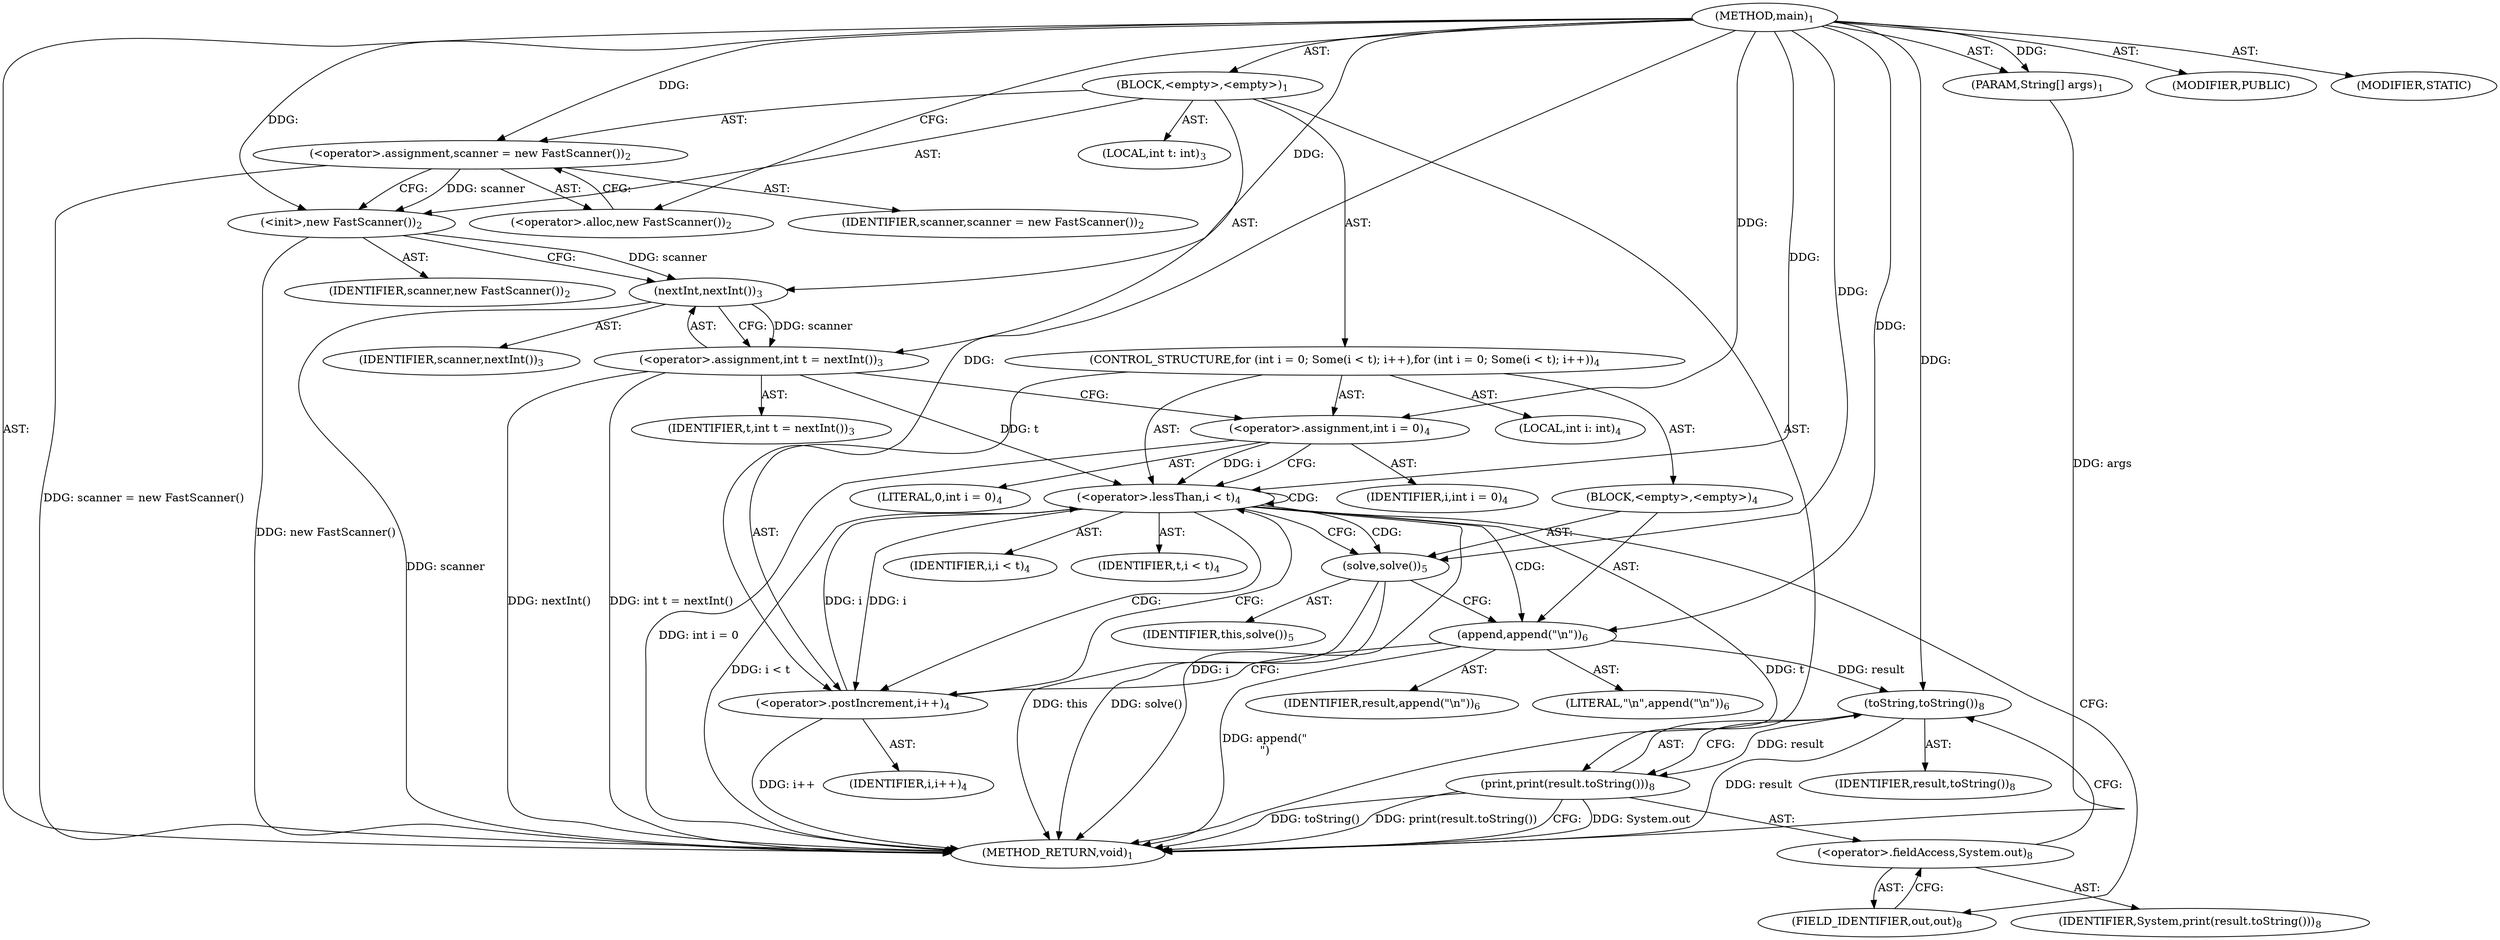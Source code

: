 digraph "main" {  
"17" [label = <(METHOD,main)<SUB>1</SUB>> ]
"18" [label = <(PARAM,String[] args)<SUB>1</SUB>> ]
"19" [label = <(BLOCK,&lt;empty&gt;,&lt;empty&gt;)<SUB>1</SUB>> ]
"20" [label = <(&lt;operator&gt;.assignment,scanner = new FastScanner())<SUB>2</SUB>> ]
"21" [label = <(IDENTIFIER,scanner,scanner = new FastScanner())<SUB>2</SUB>> ]
"22" [label = <(&lt;operator&gt;.alloc,new FastScanner())<SUB>2</SUB>> ]
"23" [label = <(&lt;init&gt;,new FastScanner())<SUB>2</SUB>> ]
"24" [label = <(IDENTIFIER,scanner,new FastScanner())<SUB>2</SUB>> ]
"25" [label = <(LOCAL,int t: int)<SUB>3</SUB>> ]
"26" [label = <(&lt;operator&gt;.assignment,int t = nextInt())<SUB>3</SUB>> ]
"27" [label = <(IDENTIFIER,t,int t = nextInt())<SUB>3</SUB>> ]
"28" [label = <(nextInt,nextInt())<SUB>3</SUB>> ]
"29" [label = <(IDENTIFIER,scanner,nextInt())<SUB>3</SUB>> ]
"30" [label = <(CONTROL_STRUCTURE,for (int i = 0; Some(i &lt; t); i++),for (int i = 0; Some(i &lt; t); i++))<SUB>4</SUB>> ]
"31" [label = <(LOCAL,int i: int)<SUB>4</SUB>> ]
"32" [label = <(&lt;operator&gt;.assignment,int i = 0)<SUB>4</SUB>> ]
"33" [label = <(IDENTIFIER,i,int i = 0)<SUB>4</SUB>> ]
"34" [label = <(LITERAL,0,int i = 0)<SUB>4</SUB>> ]
"35" [label = <(&lt;operator&gt;.lessThan,i &lt; t)<SUB>4</SUB>> ]
"36" [label = <(IDENTIFIER,i,i &lt; t)<SUB>4</SUB>> ]
"37" [label = <(IDENTIFIER,t,i &lt; t)<SUB>4</SUB>> ]
"38" [label = <(&lt;operator&gt;.postIncrement,i++)<SUB>4</SUB>> ]
"39" [label = <(IDENTIFIER,i,i++)<SUB>4</SUB>> ]
"40" [label = <(BLOCK,&lt;empty&gt;,&lt;empty&gt;)<SUB>4</SUB>> ]
"41" [label = <(solve,solve())<SUB>5</SUB>> ]
"42" [label = <(IDENTIFIER,this,solve())<SUB>5</SUB>> ]
"43" [label = <(append,append(&quot;\n&quot;))<SUB>6</SUB>> ]
"44" [label = <(IDENTIFIER,result,append(&quot;\n&quot;))<SUB>6</SUB>> ]
"45" [label = <(LITERAL,&quot;\n&quot;,append(&quot;\n&quot;))<SUB>6</SUB>> ]
"46" [label = <(print,print(result.toString()))<SUB>8</SUB>> ]
"47" [label = <(&lt;operator&gt;.fieldAccess,System.out)<SUB>8</SUB>> ]
"48" [label = <(IDENTIFIER,System,print(result.toString()))<SUB>8</SUB>> ]
"49" [label = <(FIELD_IDENTIFIER,out,out)<SUB>8</SUB>> ]
"50" [label = <(toString,toString())<SUB>8</SUB>> ]
"51" [label = <(IDENTIFIER,result,toString())<SUB>8</SUB>> ]
"52" [label = <(MODIFIER,PUBLIC)> ]
"53" [label = <(MODIFIER,STATIC)> ]
"54" [label = <(METHOD_RETURN,void)<SUB>1</SUB>> ]
  "17" -> "18"  [ label = "AST: "] 
  "17" -> "19"  [ label = "AST: "] 
  "17" -> "52"  [ label = "AST: "] 
  "17" -> "53"  [ label = "AST: "] 
  "17" -> "54"  [ label = "AST: "] 
  "19" -> "20"  [ label = "AST: "] 
  "19" -> "23"  [ label = "AST: "] 
  "19" -> "25"  [ label = "AST: "] 
  "19" -> "26"  [ label = "AST: "] 
  "19" -> "30"  [ label = "AST: "] 
  "19" -> "46"  [ label = "AST: "] 
  "20" -> "21"  [ label = "AST: "] 
  "20" -> "22"  [ label = "AST: "] 
  "23" -> "24"  [ label = "AST: "] 
  "26" -> "27"  [ label = "AST: "] 
  "26" -> "28"  [ label = "AST: "] 
  "28" -> "29"  [ label = "AST: "] 
  "30" -> "31"  [ label = "AST: "] 
  "30" -> "32"  [ label = "AST: "] 
  "30" -> "35"  [ label = "AST: "] 
  "30" -> "38"  [ label = "AST: "] 
  "30" -> "40"  [ label = "AST: "] 
  "32" -> "33"  [ label = "AST: "] 
  "32" -> "34"  [ label = "AST: "] 
  "35" -> "36"  [ label = "AST: "] 
  "35" -> "37"  [ label = "AST: "] 
  "38" -> "39"  [ label = "AST: "] 
  "40" -> "41"  [ label = "AST: "] 
  "40" -> "43"  [ label = "AST: "] 
  "41" -> "42"  [ label = "AST: "] 
  "43" -> "44"  [ label = "AST: "] 
  "43" -> "45"  [ label = "AST: "] 
  "46" -> "47"  [ label = "AST: "] 
  "46" -> "50"  [ label = "AST: "] 
  "47" -> "48"  [ label = "AST: "] 
  "47" -> "49"  [ label = "AST: "] 
  "50" -> "51"  [ label = "AST: "] 
  "20" -> "23"  [ label = "CFG: "] 
  "23" -> "28"  [ label = "CFG: "] 
  "26" -> "32"  [ label = "CFG: "] 
  "46" -> "54"  [ label = "CFG: "] 
  "22" -> "20"  [ label = "CFG: "] 
  "28" -> "26"  [ label = "CFG: "] 
  "32" -> "35"  [ label = "CFG: "] 
  "35" -> "41"  [ label = "CFG: "] 
  "35" -> "49"  [ label = "CFG: "] 
  "38" -> "35"  [ label = "CFG: "] 
  "47" -> "50"  [ label = "CFG: "] 
  "50" -> "46"  [ label = "CFG: "] 
  "41" -> "43"  [ label = "CFG: "] 
  "43" -> "38"  [ label = "CFG: "] 
  "49" -> "47"  [ label = "CFG: "] 
  "17" -> "22"  [ label = "CFG: "] 
  "18" -> "54"  [ label = "DDG: args"] 
  "20" -> "54"  [ label = "DDG: scanner = new FastScanner()"] 
  "23" -> "54"  [ label = "DDG: new FastScanner()"] 
  "28" -> "54"  [ label = "DDG: scanner"] 
  "26" -> "54"  [ label = "DDG: nextInt()"] 
  "26" -> "54"  [ label = "DDG: int t = nextInt()"] 
  "32" -> "54"  [ label = "DDG: int i = 0"] 
  "35" -> "54"  [ label = "DDG: i"] 
  "35" -> "54"  [ label = "DDG: t"] 
  "35" -> "54"  [ label = "DDG: i &lt; t"] 
  "46" -> "54"  [ label = "DDG: System.out"] 
  "50" -> "54"  [ label = "DDG: result"] 
  "46" -> "54"  [ label = "DDG: toString()"] 
  "46" -> "54"  [ label = "DDG: print(result.toString())"] 
  "41" -> "54"  [ label = "DDG: solve()"] 
  "43" -> "54"  [ label = "DDG: append(&quot;\n&quot;)"] 
  "38" -> "54"  [ label = "DDG: i++"] 
  "41" -> "54"  [ label = "DDG: this"] 
  "17" -> "18"  [ label = "DDG: "] 
  "17" -> "20"  [ label = "DDG: "] 
  "28" -> "26"  [ label = "DDG: scanner"] 
  "20" -> "23"  [ label = "DDG: scanner"] 
  "17" -> "23"  [ label = "DDG: "] 
  "17" -> "32"  [ label = "DDG: "] 
  "50" -> "46"  [ label = "DDG: result"] 
  "23" -> "28"  [ label = "DDG: scanner"] 
  "17" -> "28"  [ label = "DDG: "] 
  "32" -> "35"  [ label = "DDG: i"] 
  "38" -> "35"  [ label = "DDG: i"] 
  "17" -> "35"  [ label = "DDG: "] 
  "26" -> "35"  [ label = "DDG: t"] 
  "35" -> "38"  [ label = "DDG: i"] 
  "17" -> "38"  [ label = "DDG: "] 
  "43" -> "50"  [ label = "DDG: result"] 
  "17" -> "50"  [ label = "DDG: "] 
  "17" -> "41"  [ label = "DDG: "] 
  "17" -> "43"  [ label = "DDG: "] 
  "35" -> "38"  [ label = "CDG: "] 
  "35" -> "41"  [ label = "CDG: "] 
  "35" -> "35"  [ label = "CDG: "] 
  "35" -> "43"  [ label = "CDG: "] 
}
